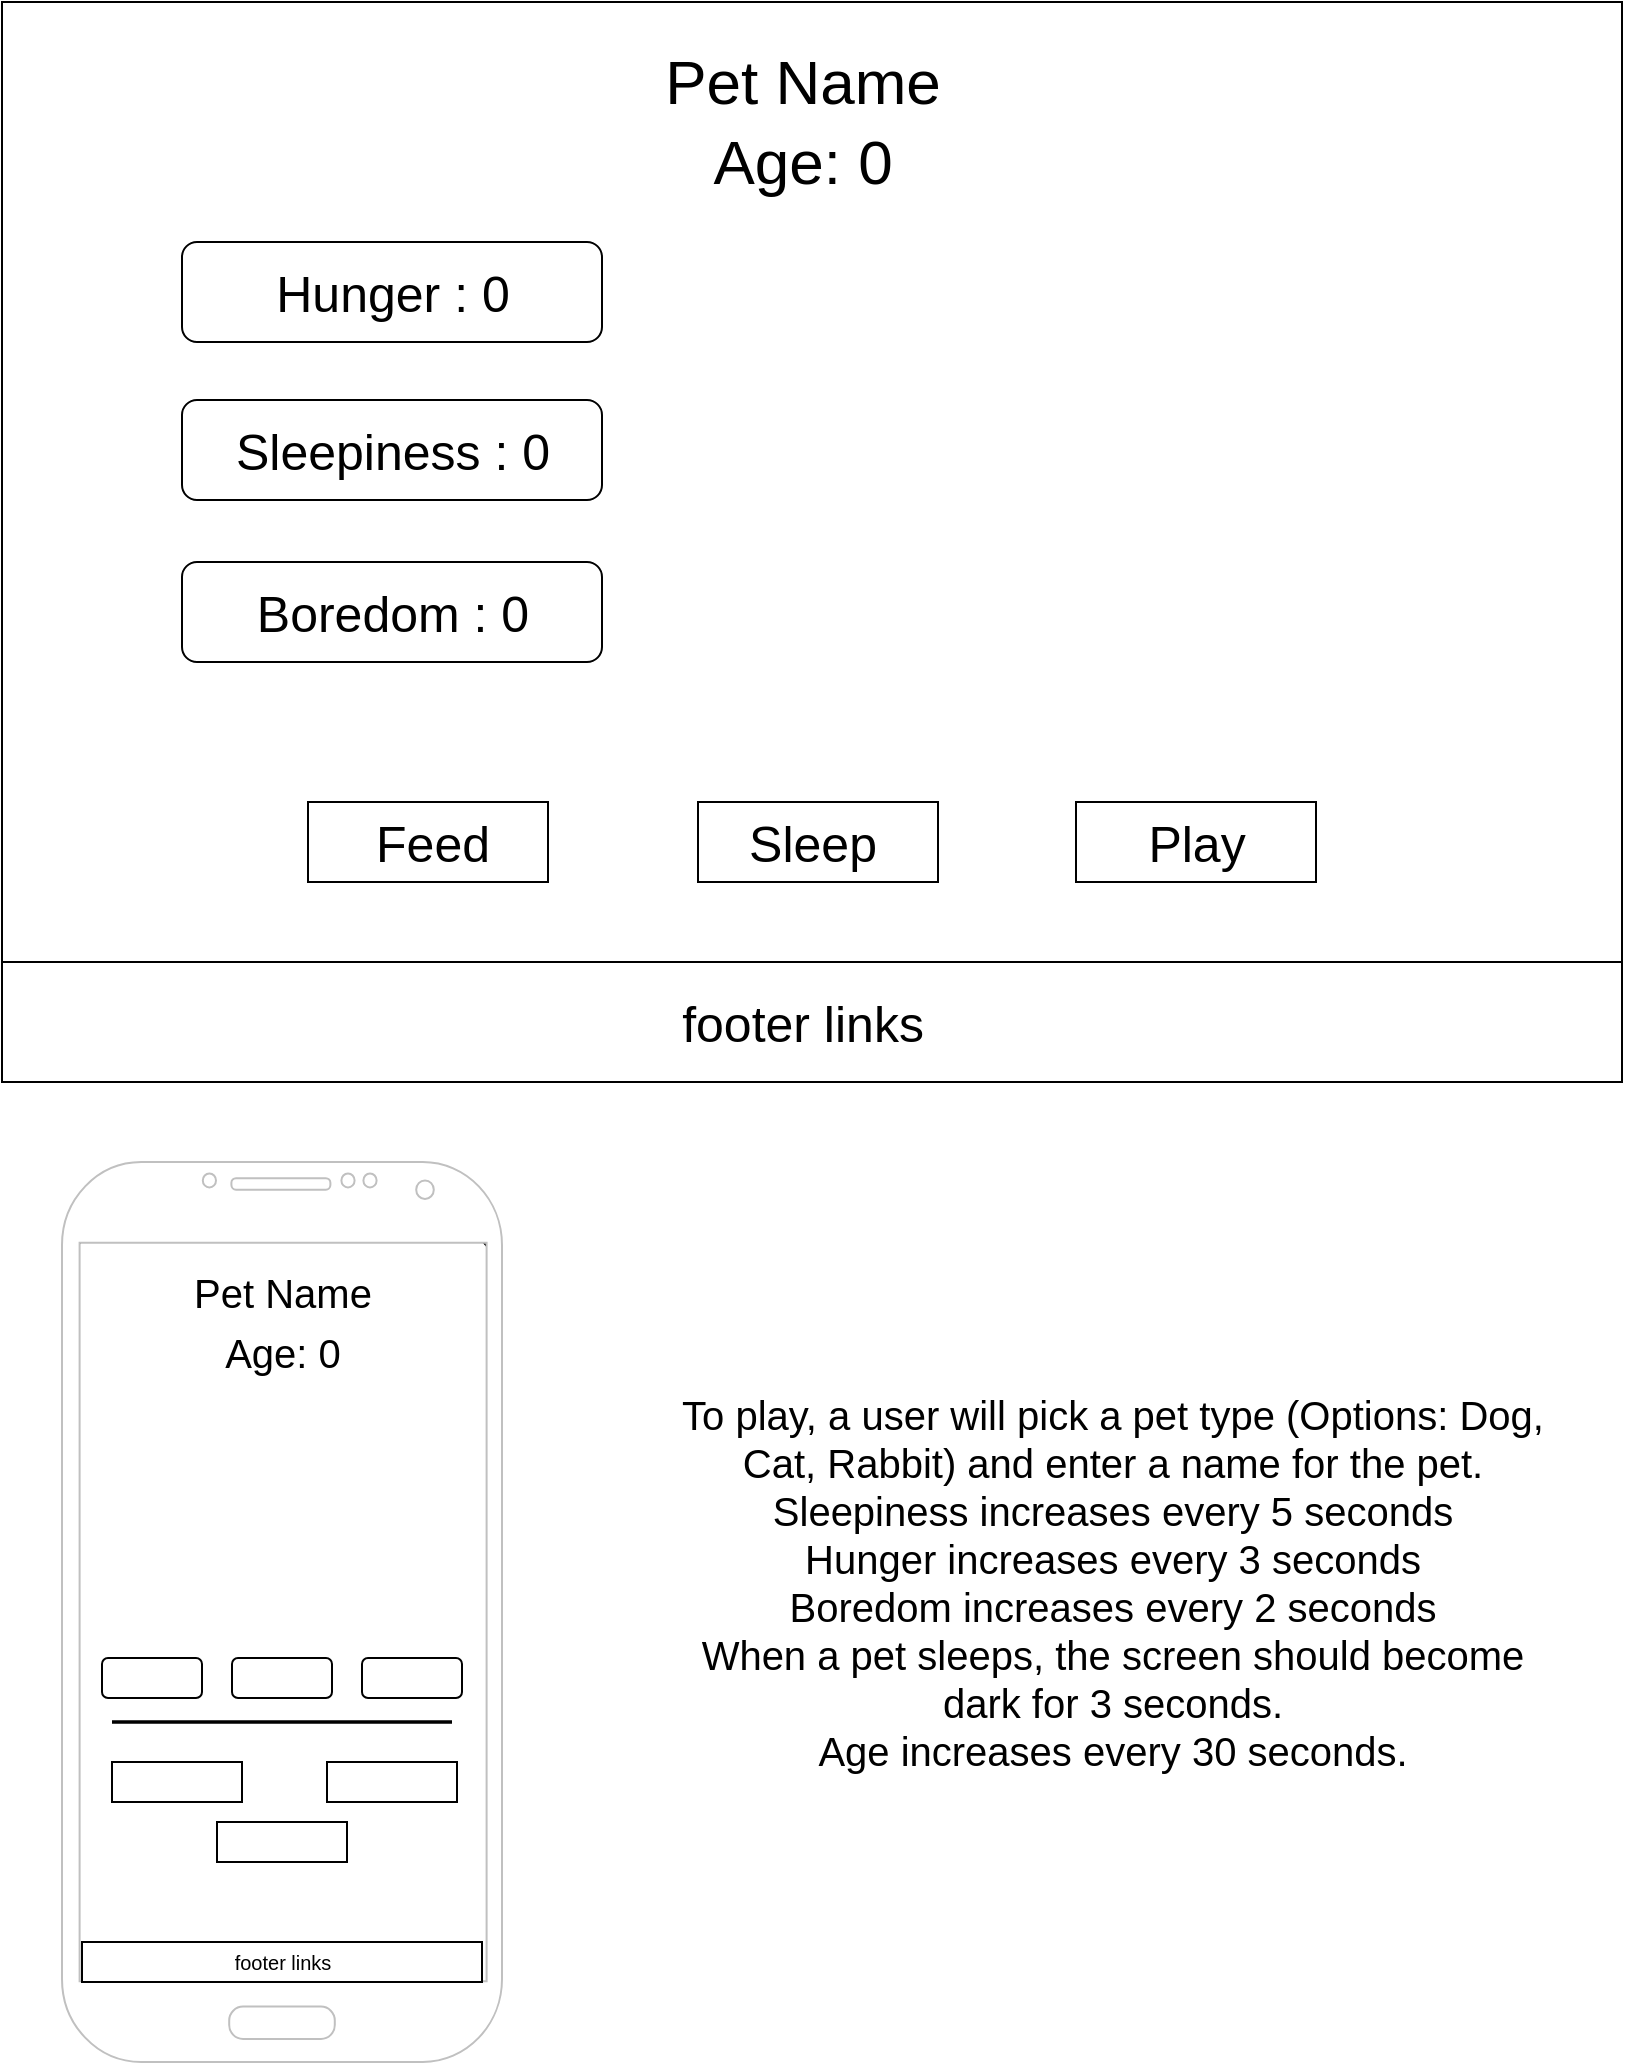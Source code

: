 <mxfile version="16.6.1" type="device"><diagram id="3zX6L8h8WHIwVN9T5vCk" name="Page-1"><mxGraphModel dx="996" dy="680" grid="1" gridSize="10" guides="1" tooltips="1" connect="1" arrows="1" fold="1" page="1" pageScale="1" pageWidth="850" pageHeight="1100" math="0" shadow="0"><root><mxCell id="0"/><mxCell id="1" parent="0"/><mxCell id="FUEfs27X-fAmUwiZm5qs-23" value="" style="rounded=1;whiteSpace=wrap;html=1;fontSize=25;" vertex="1" parent="1"><mxGeometry x="50" y="630" width="220" height="400" as="geometry"/></mxCell><mxCell id="FUEfs27X-fAmUwiZm5qs-2" value="" style="rounded=0;whiteSpace=wrap;html=1;" vertex="1" parent="1"><mxGeometry x="20" y="20" width="810" height="540" as="geometry"/></mxCell><mxCell id="FUEfs27X-fAmUwiZm5qs-4" value="" style="shape=image;html=1;verticalAlign=top;verticalLabelPosition=bottom;labelBackgroundColor=#ffffff;imageAspect=0;aspect=fixed;image=https://cdn3.iconfinder.com/data/icons/halloween-36/64/_Cat-128.png" vertex="1" parent="1"><mxGeometry x="502" y="129" width="230" height="230" as="geometry"/></mxCell><mxCell id="FUEfs27X-fAmUwiZm5qs-5" value="Pet Name" style="text;html=1;resizable=0;autosize=1;align=center;verticalAlign=middle;points=[];fillColor=none;strokeColor=none;rounded=0;fontSize=31;" vertex="1" parent="1"><mxGeometry x="345" y="40" width="150" height="40" as="geometry"/></mxCell><mxCell id="FUEfs27X-fAmUwiZm5qs-9" value="" style="rounded=1;whiteSpace=wrap;html=1;fontSize=31;" vertex="1" parent="1"><mxGeometry x="110" y="140" width="210" height="50" as="geometry"/></mxCell><mxCell id="FUEfs27X-fAmUwiZm5qs-10" value="" style="rounded=1;whiteSpace=wrap;html=1;fontSize=31;" vertex="1" parent="1"><mxGeometry x="110" y="219" width="210" height="50" as="geometry"/></mxCell><mxCell id="FUEfs27X-fAmUwiZm5qs-11" value="" style="rounded=1;whiteSpace=wrap;html=1;fontSize=31;" vertex="1" parent="1"><mxGeometry x="110" y="300" width="210" height="50" as="geometry"/></mxCell><mxCell id="FUEfs27X-fAmUwiZm5qs-13" value="" style="rounded=0;whiteSpace=wrap;html=1;fontSize=31;" vertex="1" parent="1"><mxGeometry x="173" y="420" width="120" height="40" as="geometry"/></mxCell><mxCell id="FUEfs27X-fAmUwiZm5qs-14" value="" style="rounded=0;whiteSpace=wrap;html=1;fontSize=31;" vertex="1" parent="1"><mxGeometry x="557" y="420" width="120" height="40" as="geometry"/></mxCell><mxCell id="FUEfs27X-fAmUwiZm5qs-15" value="" style="rounded=0;whiteSpace=wrap;html=1;fontSize=31;" vertex="1" parent="1"><mxGeometry x="368" y="420" width="120" height="40" as="geometry"/></mxCell><mxCell id="FUEfs27X-fAmUwiZm5qs-16" value="Hunger : 0" style="text;html=1;resizable=0;autosize=1;align=center;verticalAlign=middle;points=[];fillColor=none;strokeColor=none;rounded=0;fontSize=25;" vertex="1" parent="1"><mxGeometry x="150" y="145" width="130" height="40" as="geometry"/></mxCell><mxCell id="FUEfs27X-fAmUwiZm5qs-17" value="Sleepiness : 0" style="text;html=1;resizable=0;autosize=1;align=center;verticalAlign=middle;points=[];fillColor=none;strokeColor=none;rounded=0;fontSize=25;" vertex="1" parent="1"><mxGeometry x="130" y="224" width="170" height="40" as="geometry"/></mxCell><mxCell id="FUEfs27X-fAmUwiZm5qs-18" value="Boredom : 0" style="text;html=1;resizable=0;autosize=1;align=center;verticalAlign=middle;points=[];fillColor=none;strokeColor=none;rounded=0;fontSize=25;" vertex="1" parent="1"><mxGeometry x="140" y="305" width="150" height="40" as="geometry"/></mxCell><mxCell id="FUEfs27X-fAmUwiZm5qs-19" value="" style="rounded=0;whiteSpace=wrap;html=1;fontSize=25;" vertex="1" parent="1"><mxGeometry x="20" y="500" width="810" height="60" as="geometry"/></mxCell><mxCell id="FUEfs27X-fAmUwiZm5qs-20" value="footer links" style="text;html=1;resizable=0;autosize=1;align=center;verticalAlign=middle;points=[];fillColor=none;strokeColor=none;rounded=0;fontSize=25;" vertex="1" parent="1"><mxGeometry x="350" y="510" width="140" height="40" as="geometry"/></mxCell><mxCell id="FUEfs27X-fAmUwiZm5qs-22" value="" style="verticalLabelPosition=bottom;verticalAlign=top;html=1;shadow=0;dashed=0;strokeWidth=1;shape=mxgraph.android.phone2;strokeColor=#c0c0c0;fontSize=25;" vertex="1" parent="1"><mxGeometry x="50" y="600" width="220" height="450" as="geometry"/></mxCell><mxCell id="FUEfs27X-fAmUwiZm5qs-24" value="" style="shape=image;html=1;verticalAlign=top;verticalLabelPosition=bottom;labelBackgroundColor=#ffffff;imageAspect=0;aspect=fixed;image=https://cdn3.iconfinder.com/data/icons/halloween-36/64/_Cat-128.png" vertex="1" parent="1"><mxGeometry x="110" y="720" width="100" height="100" as="geometry"/></mxCell><mxCell id="FUEfs27X-fAmUwiZm5qs-26" value="Feed" style="text;html=1;resizable=0;autosize=1;align=center;verticalAlign=middle;points=[];fillColor=none;strokeColor=none;rounded=0;fontSize=25;" vertex="1" parent="1"><mxGeometry x="200" y="420" width="70" height="40" as="geometry"/></mxCell><mxCell id="FUEfs27X-fAmUwiZm5qs-28" style="edgeStyle=orthogonalEdgeStyle;rounded=0;orthogonalLoop=1;jettySize=auto;html=1;exitX=0.5;exitY=1;exitDx=0;exitDy=0;fontSize=25;" edge="1" parent="1"><mxGeometry relative="1" as="geometry"><mxPoint x="160" y="870" as="sourcePoint"/><mxPoint x="160" y="870" as="targetPoint"/></mxGeometry></mxCell><mxCell id="FUEfs27X-fAmUwiZm5qs-32" value="" style="rounded=1;whiteSpace=wrap;html=1;fontSize=31;" vertex="1" parent="1"><mxGeometry x="135" y="848" width="50" height="20" as="geometry"/></mxCell><mxCell id="FUEfs27X-fAmUwiZm5qs-33" value="" style="rounded=1;whiteSpace=wrap;html=1;fontSize=31;" vertex="1" parent="1"><mxGeometry x="70" y="848" width="50" height="20" as="geometry"/></mxCell><mxCell id="FUEfs27X-fAmUwiZm5qs-34" value="" style="rounded=1;whiteSpace=wrap;html=1;fontSize=31;" vertex="1" parent="1"><mxGeometry x="200" y="848" width="50" height="20" as="geometry"/></mxCell><mxCell id="FUEfs27X-fAmUwiZm5qs-35" value="" style="rounded=0;whiteSpace=wrap;html=1;fontSize=31;" vertex="1" parent="1"><mxGeometry x="75" y="900" width="65" height="20" as="geometry"/></mxCell><mxCell id="FUEfs27X-fAmUwiZm5qs-38" value="" style="rounded=0;whiteSpace=wrap;html=1;fontSize=31;" vertex="1" parent="1"><mxGeometry x="127.5" y="930" width="65" height="20" as="geometry"/></mxCell><mxCell id="FUEfs27X-fAmUwiZm5qs-39" value="" style="rounded=0;whiteSpace=wrap;html=1;fontSize=31;" vertex="1" parent="1"><mxGeometry x="182.5" y="900" width="65" height="20" as="geometry"/></mxCell><mxCell id="FUEfs27X-fAmUwiZm5qs-40" value="" style="rounded=0;whiteSpace=wrap;html=1;fontSize=31;" vertex="1" parent="1"><mxGeometry x="60" y="990" width="200" height="20" as="geometry"/></mxCell><mxCell id="FUEfs27X-fAmUwiZm5qs-41" value="footer links" style="text;html=1;resizable=0;autosize=1;align=center;verticalAlign=middle;points=[];fillColor=none;strokeColor=none;rounded=0;fontSize=10;" vertex="1" parent="1"><mxGeometry x="130" y="990" width="60" height="20" as="geometry"/></mxCell><mxCell id="FUEfs27X-fAmUwiZm5qs-43" value="" style="shape=link;html=1;rounded=0;fontSize=10;width=-0.638;" edge="1" parent="1"><mxGeometry width="100" relative="1" as="geometry"><mxPoint x="75" y="880" as="sourcePoint"/><mxPoint x="245" y="880" as="targetPoint"/></mxGeometry></mxCell><mxCell id="FUEfs27X-fAmUwiZm5qs-44" value="Pet Name" style="text;html=1;resizable=0;autosize=1;align=center;verticalAlign=middle;points=[];fillColor=none;strokeColor=none;rounded=0;fontSize=20;" vertex="1" parent="1"><mxGeometry x="110" y="650" width="100" height="30" as="geometry"/></mxCell><mxCell id="FUEfs27X-fAmUwiZm5qs-45" value="Sleep" style="text;html=1;resizable=0;autosize=1;align=center;verticalAlign=middle;points=[];fillColor=none;strokeColor=none;rounded=0;fontSize=25;" vertex="1" parent="1"><mxGeometry x="385" y="420" width="80" height="40" as="geometry"/></mxCell><mxCell id="FUEfs27X-fAmUwiZm5qs-46" value="Play" style="text;html=1;resizable=0;autosize=1;align=center;verticalAlign=middle;points=[];fillColor=none;strokeColor=none;rounded=0;fontSize=25;" vertex="1" parent="1"><mxGeometry x="587" y="420" width="60" height="40" as="geometry"/></mxCell><mxCell id="FUEfs27X-fAmUwiZm5qs-47" value="To play, a user will pick a pet type (Options: Dog,&lt;br&gt;Cat, Rabbit) and enter a name for the pet.&lt;br&gt;Sleepiness increases every 5 seconds&lt;br&gt;Hunger increases every 3 seconds&lt;br&gt;Boredom increases every 2 seconds&lt;br&gt;When a pet sleeps, the screen should become &lt;br&gt;dark for 3 seconds.&lt;br&gt;Age increases every 30 seconds.&lt;br&gt;" style="text;html=1;resizable=0;autosize=1;align=center;verticalAlign=middle;points=[];fillColor=none;strokeColor=none;rounded=0;fontSize=20;" vertex="1" parent="1"><mxGeometry x="350" y="710" width="450" height="200" as="geometry"/></mxCell><mxCell id="FUEfs27X-fAmUwiZm5qs-48" value="Age: 0" style="text;html=1;resizable=0;autosize=1;align=center;verticalAlign=middle;points=[];fillColor=none;strokeColor=none;rounded=0;fontSize=20;" vertex="1" parent="1"><mxGeometry x="125" y="680" width="70" height="30" as="geometry"/></mxCell><mxCell id="FUEfs27X-fAmUwiZm5qs-49" value="Age: 0" style="text;html=1;resizable=0;autosize=1;align=center;verticalAlign=middle;points=[];fillColor=none;strokeColor=none;rounded=0;fontSize=31;" vertex="1" parent="1"><mxGeometry x="365" y="80" width="110" height="40" as="geometry"/></mxCell></root></mxGraphModel></diagram></mxfile>